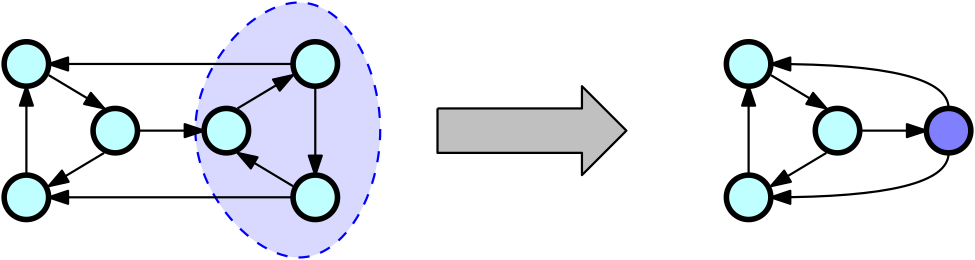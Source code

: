 <?xml version="1.0"?>
<!DOCTYPE ipe SYSTEM "ipe.dtd">
<ipe version="70218" creator="Ipe 7.2.28">
<info created="D:20240313115108" modified="D:20240313115436"/>
<ipestyle name="basic">
<symbol name="arrow/arc(spx)">
<path stroke="sym-stroke" fill="sym-stroke" pen="sym-pen">
0 0 m
-1 0.333 l
-1 -0.333 l
h
</path>
</symbol>
<symbol name="arrow/farc(spx)">
<path stroke="sym-stroke" fill="white" pen="sym-pen">
0 0 m
-1 0.333 l
-1 -0.333 l
h
</path>
</symbol>
<symbol name="arrow/ptarc(spx)">
<path stroke="sym-stroke" fill="sym-stroke" pen="sym-pen">
0 0 m
-1 0.333 l
-0.8 0 l
-1 -0.333 l
h
</path>
</symbol>
<symbol name="arrow/fptarc(spx)">
<path stroke="sym-stroke" fill="white" pen="sym-pen">
0 0 m
-1 0.333 l
-0.8 0 l
-1 -0.333 l
h
</path>
</symbol>
<symbol name="mark/circle(sx)" transformations="translations">
<path fill="sym-stroke">
0.6 0 0 0.6 0 0 e
0.4 0 0 0.4 0 0 e
</path>
</symbol>
<symbol name="mark/disk(sx)" transformations="translations">
<path fill="sym-stroke">
0.6 0 0 0.6 0 0 e
</path>
</symbol>
<symbol name="mark/fdisk(sfx)" transformations="translations">
<group>
<path fill="sym-fill">
0.5 0 0 0.5 0 0 e
</path>
<path fill="sym-stroke" fillrule="eofill">
0.6 0 0 0.6 0 0 e
0.4 0 0 0.4 0 0 e
</path>
</group>
</symbol>
<symbol name="mark/box(sx)" transformations="translations">
<path fill="sym-stroke" fillrule="eofill">
-0.6 -0.6 m
0.6 -0.6 l
0.6 0.6 l
-0.6 0.6 l
h
-0.4 -0.4 m
0.4 -0.4 l
0.4 0.4 l
-0.4 0.4 l
h
</path>
</symbol>
<symbol name="mark/square(sx)" transformations="translations">
<path fill="sym-stroke">
-0.6 -0.6 m
0.6 -0.6 l
0.6 0.6 l
-0.6 0.6 l
h
</path>
</symbol>
<symbol name="mark/fsquare(sfx)" transformations="translations">
<group>
<path fill="sym-fill">
-0.5 -0.5 m
0.5 -0.5 l
0.5 0.5 l
-0.5 0.5 l
h
</path>
<path fill="sym-stroke" fillrule="eofill">
-0.6 -0.6 m
0.6 -0.6 l
0.6 0.6 l
-0.6 0.6 l
h
-0.4 -0.4 m
0.4 -0.4 l
0.4 0.4 l
-0.4 0.4 l
h
</path>
</group>
</symbol>
<symbol name="mark/cross(sx)" transformations="translations">
<group>
<path fill="sym-stroke">
-0.43 -0.57 m
0.57 0.43 l
0.43 0.57 l
-0.57 -0.43 l
h
</path>
<path fill="sym-stroke">
-0.43 0.57 m
0.57 -0.43 l
0.43 -0.57 l
-0.57 0.43 l
h
</path>
</group>
</symbol>
<symbol name="arrow/fnormal(spx)">
<path stroke="sym-stroke" fill="white" pen="sym-pen">
0 0 m
-1 0.333 l
-1 -0.333 l
h
</path>
</symbol>
<symbol name="arrow/pointed(spx)">
<path stroke="sym-stroke" fill="sym-stroke" pen="sym-pen">
0 0 m
-1 0.333 l
-0.8 0 l
-1 -0.333 l
h
</path>
</symbol>
<symbol name="arrow/fpointed(spx)">
<path stroke="sym-stroke" fill="white" pen="sym-pen">
0 0 m
-1 0.333 l
-0.8 0 l
-1 -0.333 l
h
</path>
</symbol>
<symbol name="arrow/linear(spx)">
<path stroke="sym-stroke" pen="sym-pen">
-1 0.333 m
0 0 l
-1 -0.333 l
</path>
</symbol>
<symbol name="arrow/fdouble(spx)">
<path stroke="sym-stroke" fill="white" pen="sym-pen">
0 0 m
-1 0.333 l
-1 -0.333 l
h
-1 0 m
-2 0.333 l
-2 -0.333 l
h
</path>
</symbol>
<symbol name="arrow/double(spx)">
<path stroke="sym-stroke" fill="sym-stroke" pen="sym-pen">
0 0 m
-1 0.333 l
-1 -0.333 l
h
-1 0 m
-2 0.333 l
-2 -0.333 l
h
</path>
</symbol>
<symbol name="arrow/mid-normal(spx)">
<path stroke="sym-stroke" fill="sym-stroke" pen="sym-pen">
0.5 0 m
-0.5 0.333 l
-0.5 -0.333 l
h
</path>
</symbol>
<symbol name="arrow/mid-fnormal(spx)">
<path stroke="sym-stroke" fill="white" pen="sym-pen">
0.5 0 m
-0.5 0.333 l
-0.5 -0.333 l
h
</path>
</symbol>
<symbol name="arrow/mid-pointed(spx)">
<path stroke="sym-stroke" fill="sym-stroke" pen="sym-pen">
0.5 0 m
-0.5 0.333 l
-0.3 0 l
-0.5 -0.333 l
h
</path>
</symbol>
<symbol name="arrow/mid-fpointed(spx)">
<path stroke="sym-stroke" fill="white" pen="sym-pen">
0.5 0 m
-0.5 0.333 l
-0.3 0 l
-0.5 -0.333 l
h
</path>
</symbol>
<symbol name="arrow/mid-double(spx)">
<path stroke="sym-stroke" fill="sym-stroke" pen="sym-pen">
1 0 m
0 0.333 l
0 -0.333 l
h
0 0 m
-1 0.333 l
-1 -0.333 l
h
</path>
</symbol>
<symbol name="arrow/mid-fdouble(spx)">
<path stroke="sym-stroke" fill="white" pen="sym-pen">
1 0 m
0 0.333 l
0 -0.333 l
h
0 0 m
-1 0.333 l
-1 -0.333 l
h
</path>
</symbol>
<anglesize name="22.5 deg" value="22.5"/>
<anglesize name="30 deg" value="30"/>
<anglesize name="45 deg" value="45"/>
<anglesize name="60 deg" value="60"/>
<anglesize name="90 deg" value="90"/>
<arrowsize name="large" value="10"/>
<arrowsize name="small" value="5"/>
<arrowsize name="tiny" value="3"/>
<color name="blue" value="0 0 1"/>
<color name="brown" value="0.647 0.165 0.165"/>
<color name="darkblue" value="0 0 0.545"/>
<color name="darkcyan" value="0 0.545 0.545"/>
<color name="darkgray" value="0.663"/>
<color name="darkgreen" value="0 0.392 0"/>
<color name="darkmagenta" value="0.545 0 0.545"/>
<color name="darkorange" value="1 0.549 0"/>
<color name="darkred" value="0.545 0 0"/>
<color name="gold" value="1 0.843 0"/>
<color name="gray" value="0.745"/>
<color name="green" value="0 1 0"/>
<color name="lightblue" value="0.678 0.847 0.902"/>
<color name="lightcyan" value="0.878 1 1"/>
<color name="lightgray" value="0.827"/>
<color name="lightgreen" value="0.565 0.933 0.565"/>
<color name="lightyellow" value="1 1 0.878"/>
<color name="navy" value="0 0 0.502"/>
<color name="orange" value="1 0.647 0"/>
<color name="pink" value="1 0.753 0.796"/>
<color name="purple" value="0.627 0.125 0.941"/>
<color name="red" value="1 0 0"/>
<color name="seagreen" value="0.18 0.545 0.341"/>
<color name="turquoise" value="0.251 0.878 0.816"/>
<color name="violet" value="0.933 0.51 0.933"/>
<color name="yellow" value="1 1 0"/>
<dashstyle name="dash dot dotted" value="[4 2 1 2 1 2] 0"/>
<dashstyle name="dash dotted" value="[4 2 1 2] 0"/>
<dashstyle name="dashed" value="[4] 0"/>
<dashstyle name="dotted" value="[1 3] 0"/>
<gridsize name="10 pts (~3.5 mm)" value="10"/>
<gridsize name="14 pts (~5 mm)" value="14"/>
<gridsize name="16 pts (~6 mm)" value="16"/>
<gridsize name="20 pts (~7 mm)" value="20"/>
<gridsize name="28 pts (~10 mm)" value="28"/>
<gridsize name="32 pts (~12 mm)" value="32"/>
<gridsize name="4 pts" value="4"/>
<gridsize name="56 pts (~20 mm)" value="56"/>
<gridsize name="8 pts (~3 mm)" value="8"/>
<opacity name="10%" value="0.1"/>
<opacity name="30%" value="0.3"/>
<opacity name="50%" value="0.5"/>
<opacity name="75%" value="0.75"/>
<pen name="fat" value="1.2"/>
<pen name="heavier" value="0.8"/>
<pen name="ultrafat" value="2"/>
<symbolsize name="large" value="5"/>
<symbolsize name="small" value="2"/>
<symbolsize name="tiny" value="1.1"/>
<textsize name="Huge" value="\Huge"/>
<textsize name="LARGE" value="\LARGE"/>
<textsize name="Large" value="\Large"/>
<textsize name="footnote" value="\footnotesize"/>
<textsize name="huge" value="\huge"/>
<textsize name="large" value="\large"/>
<textsize name="script" value="\scriptsize"/>
<textsize name="small" value="\small"/>
<textsize name="tiny" value="\tiny"/>
<textstyle name="center" begin="\begin{center}" end="\end{center}"/>
<textstyle name="item" begin="\begin{itemize}\item{}" end="\end{itemize}"/>
<textstyle name="itemize" begin="\begin{itemize}" end="\end{itemize}"/>
<tiling name="falling" angle="-60" step="4" width="1"/>
<tiling name="rising" angle="30" step="4" width="1"/>
</ipestyle>
<page>
<layer name="alpha"/>
<view layers="alpha" active="alpha"/>
<path layer="alpha" stroke="0" fill="0.753" pen="heavier">
300 744 m
300 728 l
352 728 l
352 720 l
368 736 l
352 752 l
352 744 l
300 744 l
</path>
<path matrix="1 0 0 1 260 0" stroke="0" fill="0.749 1 1" pen="ultrafat">
8 0 0 8 152 760 e
</path>
<path matrix="1 0 0 1 260 -48" stroke="0" fill="0.749 1 1" pen="ultrafat">
8 0 0 8 152 760 e
</path>
<path matrix="1 0 0 1 292 -24" stroke="0" fill="0.749 1 1" pen="ultrafat">
8 0 0 8 152 760 e
</path>
<path matrix="1 0 0 1 260 0" stroke="0" fill="0.749 1 1" pen="heavier" arrow="normal/normal">
152 720 m
152 752 l
</path>
<path matrix="1 0 0 1 260 0" stroke="0" fill="0.749 1 1" pen="heavier" arrow="normal/normal">
160 756 m
180 744 l
</path>
<path matrix="1 0 0 1 260 0" stroke="0" fill="0.749 1 1" pen="heavier" arrow="normal/normal">
180 728 m
160 716 l
</path>
<path matrix="1 0 0 1 260 0" stroke="0" fill="0.749 1 1" pen="heavier" arrow="normal/normal">
192 736 m
216 736 l
</path>
<path matrix="1 0 0 1 332 -24" stroke="0" fill="0.502 0.502 1" pen="ultrafat">
8 0 0 8 152 760 e
</path>
<path stroke="0" pen="heavier" arrow="normal/normal">
484 744 m
484 760
420 760 c
</path>
<path stroke="0" pen="heavier" arrow="normal/normal">
484 728 m
484 712
420 712 c
</path>
<path matrix="0.860547 0 0 0.860547 33.836 102.875" stroke="0 0 1" fill="0.502 0.502 1" dash="dashed" pen="heavier" opacity="30%" stroke-opacity="opaque">
256 816
184 736
256 656
300 736 u
</path>
<path matrix="1 0 0 1 0.00025341 0.00002645" stroke="0" fill="0.749 1 1" pen="ultrafat">
8 0 0 8 152 760 e
</path>
<path matrix="1 0 0 1 0.00025341 -48" stroke="0" fill="0.749 1 1" pen="ultrafat">
8 0 0 8 152 760 e
</path>
<path matrix="1 0 0 1 32.0003 -24" stroke="0" fill="0.749 1 1" pen="ultrafat">
8 0 0 8 152 760 e
</path>
<path matrix="1 0 0 1 72.0003 -24" stroke="0" fill="0.749 1 1" pen="ultrafat">
8 0 0 8 152 760 e
</path>
<path matrix="1 0 0 1 104 0.00002645" stroke="0" fill="0.749 1 1" pen="ultrafat">
8 0 0 8 152 760 e
</path>
<path matrix="1 0 0 1 104 -48" stroke="0" fill="0.749 1 1" pen="ultrafat">
8 0 0 8 152 760 e
</path>
<path matrix="1 0 0 1 0.00025341 0.00002645" stroke="0" fill="0.749 1 1" pen="heavier" arrow="normal/normal">
152 720 m
152 752 l
</path>
<path matrix="1 0 0 1 0.00025341 0.00002645" stroke="0" fill="0.749 1 1" pen="heavier" arrow="normal/normal">
160 756 m
180 744 l
</path>
<path matrix="1 0 0 1 0.00025341 0.00002645" stroke="0" fill="0.749 1 1" pen="heavier" arrow="normal/normal">
180 728 m
160 716 l
</path>
<path matrix="1 0 0 1 0.00025341 0.00002645" stroke="0" fill="0.749 1 1" pen="heavier" arrow="normal/normal">
192 736 m
216 736 l
</path>
<path matrix="1 0 0 1 0.00025341 0.00002645" stroke="0" fill="0.749 1 1" pen="heavier" arrow="normal/normal">
228 744 m
248 756 l
</path>
<path matrix="1 0 0 1 0.00025341 0.00002645" stroke="0" fill="0.749 1 1" pen="heavier" arrow="normal/normal">
248 716 m
228 728 l
</path>
<path matrix="1 0 0 1 0.00025341 0.00002645" stroke="0" fill="0.749 1 1" pen="heavier" arrow="normal/normal">
256 752 m
256 720 l
</path>
<path matrix="1 0 0 1 0.00025341 0.00002645" stroke="0" fill="0.749 1 1" pen="heavier" arrow="normal/normal">
248 760 m
160 760 l
</path>
<path matrix="1 0 0 1 0.00025341 0.00002645" stroke="0" fill="0.749 1 1" pen="heavier" arrow="normal/normal">
248 712 m
160 712 l
</path>
</page>
</ipe>
